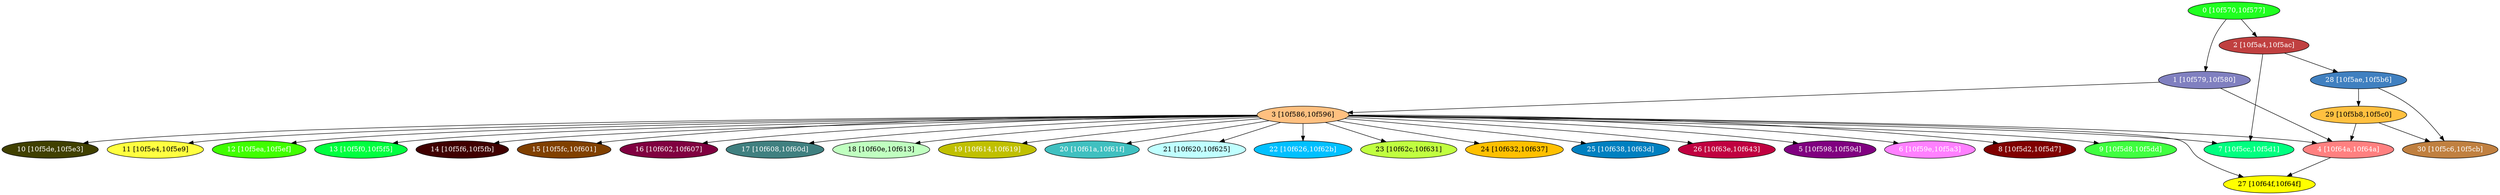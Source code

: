 diGraph libnss3{
	libnss3_0  [style=filled fillcolor="#20FF20" fontcolor="#ffffff" shape=oval label="0 [10f570,10f577]"]
	libnss3_1  [style=filled fillcolor="#8080C0" fontcolor="#ffffff" shape=oval label="1 [10f579,10f580]"]
	libnss3_2  [style=filled fillcolor="#C04040" fontcolor="#ffffff" shape=oval label="2 [10f5a4,10f5ac]"]
	libnss3_3  [style=filled fillcolor="#FFC080" fontcolor="#000000" shape=oval label="3 [10f586,10f596]"]
	libnss3_4  [style=filled fillcolor="#FF8080" fontcolor="#ffffff" shape=oval label="4 [10f64a,10f64a]"]
	libnss3_5  [style=filled fillcolor="#800080" fontcolor="#ffffff" shape=oval label="5 [10f598,10f59d]"]
	libnss3_6  [style=filled fillcolor="#FF80FF" fontcolor="#ffffff" shape=oval label="6 [10f59e,10f5a3]"]
	libnss3_7  [style=filled fillcolor="#00FF80" fontcolor="#ffffff" shape=oval label="7 [10f5cc,10f5d1]"]
	libnss3_8  [style=filled fillcolor="#800000" fontcolor="#ffffff" shape=oval label="8 [10f5d2,10f5d7]"]
	libnss3_9  [style=filled fillcolor="#40FF40" fontcolor="#ffffff" shape=oval label="9 [10f5d8,10f5dd]"]
	libnss3_a  [style=filled fillcolor="#404000" fontcolor="#ffffff" shape=oval label="10 [10f5de,10f5e3]"]
	libnss3_b  [style=filled fillcolor="#FFFF40" fontcolor="#000000" shape=oval label="11 [10f5e4,10f5e9]"]
	libnss3_c  [style=filled fillcolor="#40FF00" fontcolor="#ffffff" shape=oval label="12 [10f5ea,10f5ef]"]
	libnss3_d  [style=filled fillcolor="#00FF40" fontcolor="#ffffff" shape=oval label="13 [10f5f0,10f5f5]"]
	libnss3_e  [style=filled fillcolor="#400000" fontcolor="#ffffff" shape=oval label="14 [10f5f6,10f5fb]"]
	libnss3_f  [style=filled fillcolor="#804000" fontcolor="#ffffff" shape=oval label="15 [10f5fc,10f601]"]
	libnss3_10  [style=filled fillcolor="#800040" fontcolor="#ffffff" shape=oval label="16 [10f602,10f607]"]
	libnss3_11  [style=filled fillcolor="#408080" fontcolor="#ffffff" shape=oval label="17 [10f608,10f60d]"]
	libnss3_12  [style=filled fillcolor="#C0FFC0" fontcolor="#000000" shape=oval label="18 [10f60e,10f613]"]
	libnss3_13  [style=filled fillcolor="#C0C000" fontcolor="#ffffff" shape=oval label="19 [10f614,10f619]"]
	libnss3_14  [style=filled fillcolor="#40C0C0" fontcolor="#ffffff" shape=oval label="20 [10f61a,10f61f]"]
	libnss3_15  [style=filled fillcolor="#C0FFFF" fontcolor="#000000" shape=oval label="21 [10f620,10f625]"]
	libnss3_16  [style=filled fillcolor="#00C0FF" fontcolor="#ffffff" shape=oval label="22 [10f626,10f62b]"]
	libnss3_17  [style=filled fillcolor="#C0FF40" fontcolor="#000000" shape=oval label="23 [10f62c,10f631]"]
	libnss3_18  [style=filled fillcolor="#FFC000" fontcolor="#000000" shape=oval label="24 [10f632,10f637]"]
	libnss3_19  [style=filled fillcolor="#0080C0" fontcolor="#ffffff" shape=oval label="25 [10f638,10f63d]"]
	libnss3_1a  [style=filled fillcolor="#C00040" fontcolor="#ffffff" shape=oval label="26 [10f63e,10f643]"]
	libnss3_1b  [style=filled fillcolor="#FFFF00" fontcolor="#000000" shape=oval label="27 [10f64f,10f64f]"]
	libnss3_1c  [style=filled fillcolor="#4080C0" fontcolor="#ffffff" shape=oval label="28 [10f5ae,10f5b6]"]
	libnss3_1d  [style=filled fillcolor="#FFC040" fontcolor="#000000" shape=oval label="29 [10f5b8,10f5c0]"]
	libnss3_1e  [style=filled fillcolor="#C08040" fontcolor="#ffffff" shape=oval label="30 [10f5c6,10f5cb]"]

	libnss3_0 -> libnss3_1
	libnss3_0 -> libnss3_2
	libnss3_1 -> libnss3_3
	libnss3_1 -> libnss3_4
	libnss3_2 -> libnss3_7
	libnss3_2 -> libnss3_1c
	libnss3_3 -> libnss3_4
	libnss3_3 -> libnss3_5
	libnss3_3 -> libnss3_6
	libnss3_3 -> libnss3_7
	libnss3_3 -> libnss3_8
	libnss3_3 -> libnss3_9
	libnss3_3 -> libnss3_a
	libnss3_3 -> libnss3_b
	libnss3_3 -> libnss3_c
	libnss3_3 -> libnss3_d
	libnss3_3 -> libnss3_e
	libnss3_3 -> libnss3_f
	libnss3_3 -> libnss3_10
	libnss3_3 -> libnss3_11
	libnss3_3 -> libnss3_12
	libnss3_3 -> libnss3_13
	libnss3_3 -> libnss3_14
	libnss3_3 -> libnss3_15
	libnss3_3 -> libnss3_16
	libnss3_3 -> libnss3_17
	libnss3_3 -> libnss3_18
	libnss3_3 -> libnss3_19
	libnss3_3 -> libnss3_1a
	libnss3_3 -> libnss3_1b
	libnss3_4 -> libnss3_1b
	libnss3_1c -> libnss3_1d
	libnss3_1c -> libnss3_1e
	libnss3_1d -> libnss3_4
	libnss3_1d -> libnss3_1e
}